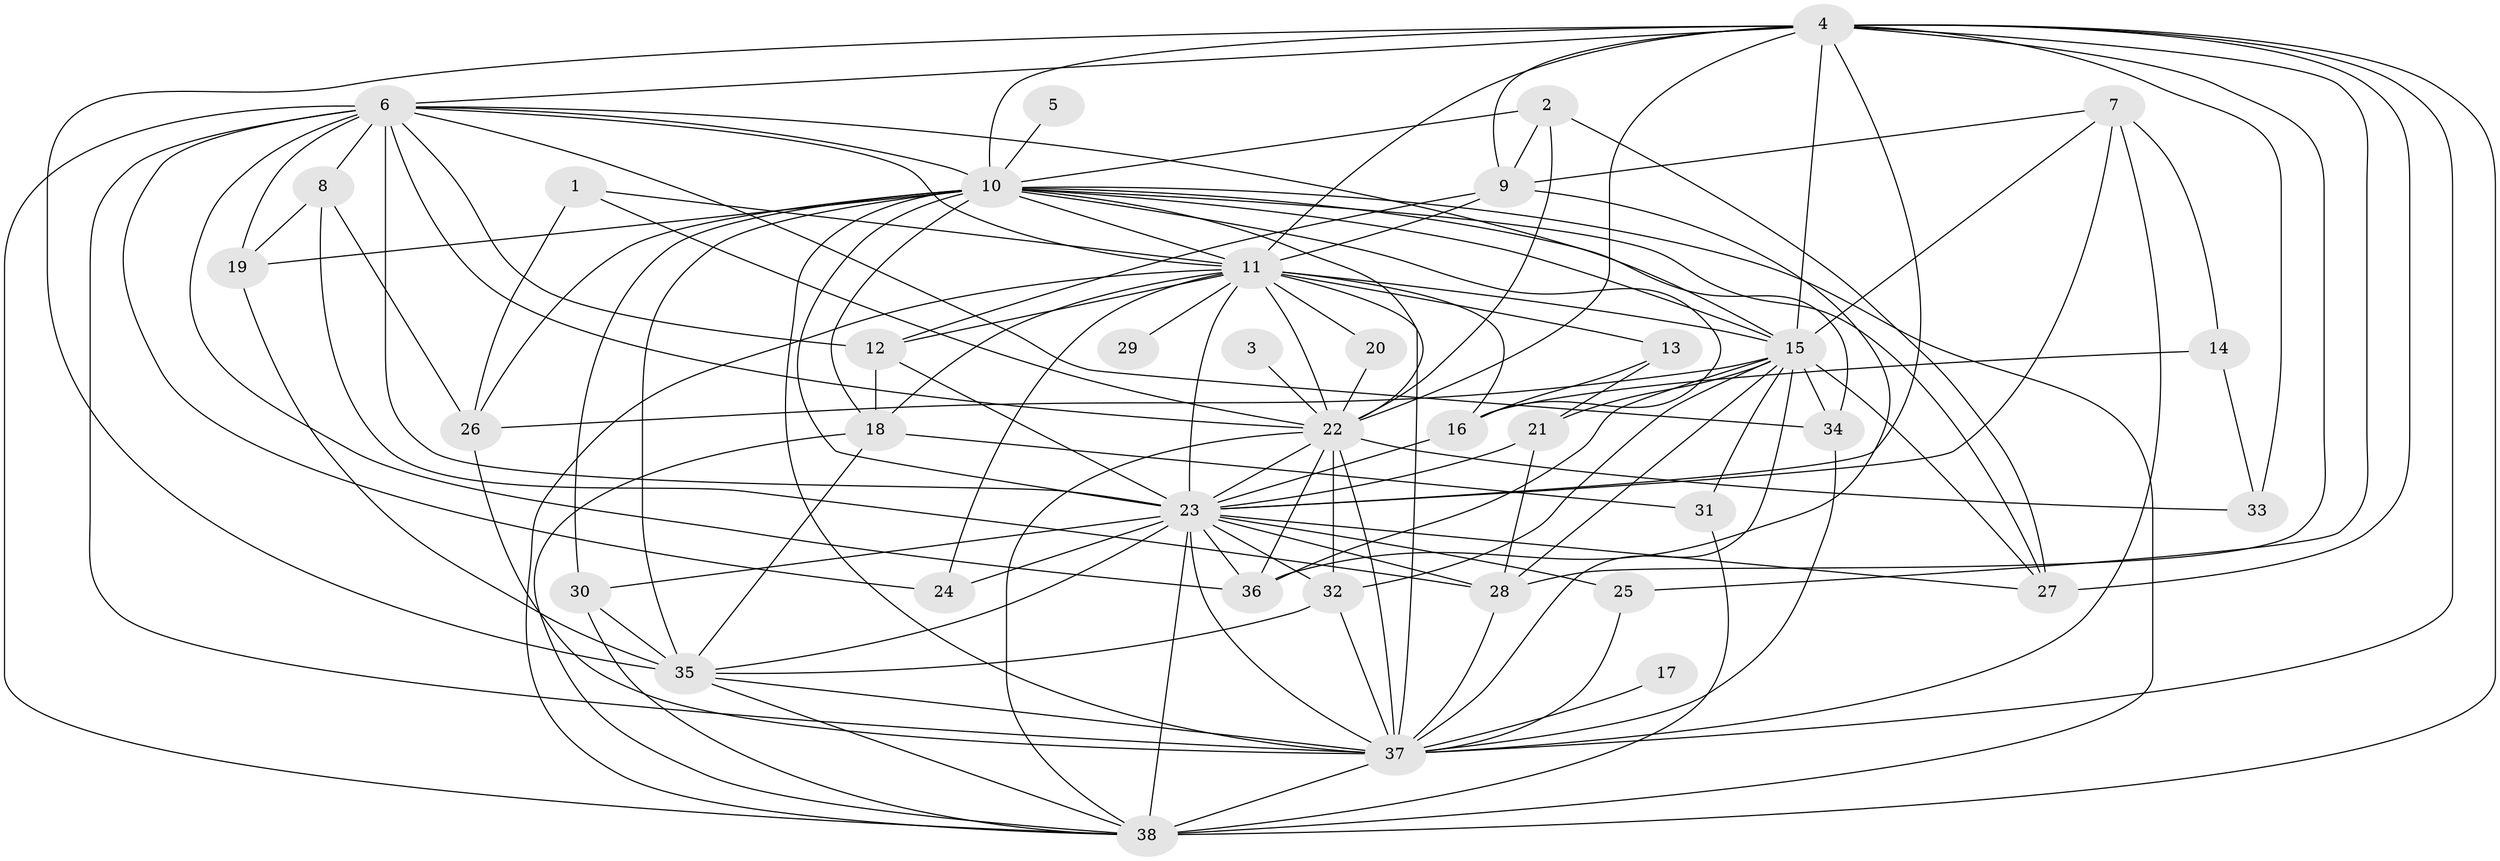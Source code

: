 // original degree distribution, {20: 0.016129032258064516, 23: 0.008064516129032258, 17: 0.008064516129032258, 21: 0.008064516129032258, 26: 0.016129032258064516, 29: 0.008064516129032258, 13: 0.008064516129032258, 28: 0.008064516129032258, 2: 0.5403225806451613, 6: 0.024193548387096774, 5: 0.056451612903225805, 7: 0.016129032258064516, 3: 0.18548387096774194, 4: 0.08870967741935484, 9: 0.008064516129032258}
// Generated by graph-tools (version 1.1) at 2025/36/03/04/25 23:36:21]
// undirected, 38 vertices, 125 edges
graph export_dot {
  node [color=gray90,style=filled];
  1;
  2;
  3;
  4;
  5;
  6;
  7;
  8;
  9;
  10;
  11;
  12;
  13;
  14;
  15;
  16;
  17;
  18;
  19;
  20;
  21;
  22;
  23;
  24;
  25;
  26;
  27;
  28;
  29;
  30;
  31;
  32;
  33;
  34;
  35;
  36;
  37;
  38;
  1 -- 11 [weight=1.0];
  1 -- 22 [weight=1.0];
  1 -- 26 [weight=1.0];
  2 -- 9 [weight=1.0];
  2 -- 10 [weight=1.0];
  2 -- 22 [weight=1.0];
  2 -- 27 [weight=1.0];
  3 -- 22 [weight=1.0];
  4 -- 6 [weight=3.0];
  4 -- 9 [weight=1.0];
  4 -- 10 [weight=2.0];
  4 -- 11 [weight=5.0];
  4 -- 15 [weight=1.0];
  4 -- 22 [weight=3.0];
  4 -- 23 [weight=4.0];
  4 -- 25 [weight=1.0];
  4 -- 27 [weight=1.0];
  4 -- 28 [weight=1.0];
  4 -- 33 [weight=2.0];
  4 -- 35 [weight=1.0];
  4 -- 37 [weight=3.0];
  4 -- 38 [weight=3.0];
  5 -- 10 [weight=1.0];
  6 -- 8 [weight=2.0];
  6 -- 10 [weight=3.0];
  6 -- 11 [weight=1.0];
  6 -- 12 [weight=1.0];
  6 -- 15 [weight=1.0];
  6 -- 19 [weight=1.0];
  6 -- 22 [weight=1.0];
  6 -- 23 [weight=5.0];
  6 -- 24 [weight=2.0];
  6 -- 34 [weight=1.0];
  6 -- 36 [weight=1.0];
  6 -- 37 [weight=1.0];
  6 -- 38 [weight=3.0];
  7 -- 9 [weight=1.0];
  7 -- 14 [weight=1.0];
  7 -- 15 [weight=1.0];
  7 -- 23 [weight=3.0];
  7 -- 37 [weight=1.0];
  8 -- 19 [weight=1.0];
  8 -- 26 [weight=1.0];
  8 -- 28 [weight=1.0];
  9 -- 11 [weight=1.0];
  9 -- 12 [weight=1.0];
  9 -- 36 [weight=1.0];
  10 -- 11 [weight=1.0];
  10 -- 15 [weight=1.0];
  10 -- 16 [weight=1.0];
  10 -- 18 [weight=1.0];
  10 -- 19 [weight=1.0];
  10 -- 22 [weight=2.0];
  10 -- 23 [weight=4.0];
  10 -- 26 [weight=1.0];
  10 -- 27 [weight=1.0];
  10 -- 30 [weight=1.0];
  10 -- 34 [weight=1.0];
  10 -- 35 [weight=2.0];
  10 -- 37 [weight=1.0];
  10 -- 38 [weight=1.0];
  11 -- 12 [weight=1.0];
  11 -- 13 [weight=1.0];
  11 -- 15 [weight=1.0];
  11 -- 16 [weight=1.0];
  11 -- 18 [weight=2.0];
  11 -- 20 [weight=1.0];
  11 -- 22 [weight=1.0];
  11 -- 23 [weight=3.0];
  11 -- 24 [weight=1.0];
  11 -- 29 [weight=1.0];
  11 -- 37 [weight=1.0];
  11 -- 38 [weight=1.0];
  12 -- 18 [weight=1.0];
  12 -- 23 [weight=1.0];
  13 -- 16 [weight=1.0];
  13 -- 21 [weight=1.0];
  14 -- 16 [weight=1.0];
  14 -- 33 [weight=1.0];
  15 -- 21 [weight=1.0];
  15 -- 26 [weight=1.0];
  15 -- 27 [weight=1.0];
  15 -- 28 [weight=1.0];
  15 -- 31 [weight=1.0];
  15 -- 32 [weight=1.0];
  15 -- 34 [weight=1.0];
  15 -- 36 [weight=1.0];
  15 -- 37 [weight=1.0];
  16 -- 23 [weight=2.0];
  17 -- 37 [weight=1.0];
  18 -- 31 [weight=1.0];
  18 -- 35 [weight=1.0];
  18 -- 38 [weight=1.0];
  19 -- 35 [weight=1.0];
  20 -- 22 [weight=1.0];
  21 -- 23 [weight=2.0];
  21 -- 28 [weight=1.0];
  22 -- 23 [weight=2.0];
  22 -- 32 [weight=1.0];
  22 -- 33 [weight=2.0];
  22 -- 36 [weight=1.0];
  22 -- 37 [weight=2.0];
  22 -- 38 [weight=1.0];
  23 -- 24 [weight=2.0];
  23 -- 25 [weight=3.0];
  23 -- 27 [weight=1.0];
  23 -- 28 [weight=1.0];
  23 -- 30 [weight=2.0];
  23 -- 32 [weight=1.0];
  23 -- 35 [weight=1.0];
  23 -- 36 [weight=1.0];
  23 -- 37 [weight=3.0];
  23 -- 38 [weight=3.0];
  25 -- 37 [weight=1.0];
  26 -- 37 [weight=1.0];
  28 -- 37 [weight=1.0];
  30 -- 35 [weight=1.0];
  30 -- 38 [weight=1.0];
  31 -- 38 [weight=1.0];
  32 -- 35 [weight=1.0];
  32 -- 37 [weight=1.0];
  34 -- 37 [weight=1.0];
  35 -- 37 [weight=2.0];
  35 -- 38 [weight=1.0];
  37 -- 38 [weight=1.0];
}
